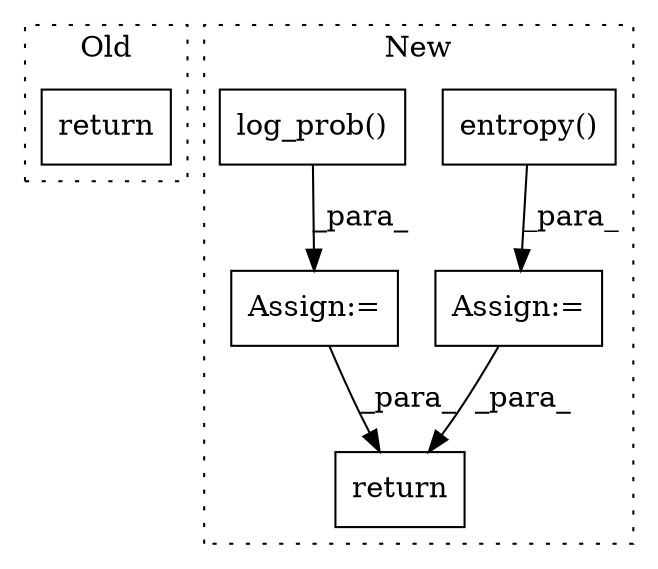 digraph G {
subgraph cluster0 {
1 [label="return" a="93" s="1930" l="7" shape="box"];
label = "Old";
style="dotted";
}
subgraph cluster1 {
2 [label="entropy()" a="75" s="2529" l="14" shape="box"];
3 [label="Assign:=" a="68" s="2526" l="3" shape="box"];
4 [label="return" a="93" s="2860" l="7" shape="box"];
5 [label="log_prob()" a="75" s="2487,2508" l="14,1" shape="box"];
6 [label="Assign:=" a="68" s="2558" l="3" shape="box"];
label = "New";
style="dotted";
}
2 -> 3 [label="_para_"];
3 -> 4 [label="_para_"];
5 -> 6 [label="_para_"];
6 -> 4 [label="_para_"];
}